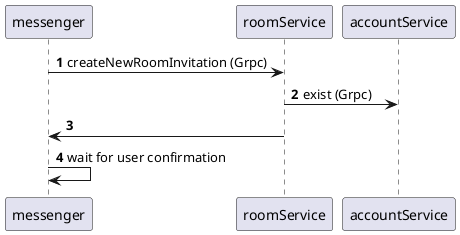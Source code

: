 @startuml
'https://plantuml.com/sequence-diagram

autonumber

messenger -> roomService : createNewRoomInvitation (Grpc)
roomService -> accountService : exist (Grpc)
roomService -> messenger
messenger -> messenger: wait for user confirmation

@enduml